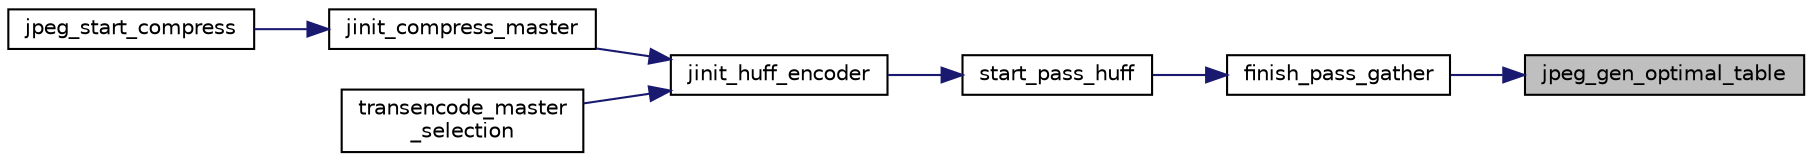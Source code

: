 digraph "jpeg_gen_optimal_table"
{
 // LATEX_PDF_SIZE
  bgcolor="transparent";
  edge [fontname="Helvetica",fontsize="10",labelfontname="Helvetica",labelfontsize="10"];
  node [fontname="Helvetica",fontsize="10",shape=record];
  rankdir="RL";
  Node290 [label="jpeg_gen_optimal_table",height=0.2,width=0.4,color="black", fillcolor="grey75", style="filled", fontcolor="black",tooltip=" "];
  Node290 -> Node291 [dir="back",color="midnightblue",fontsize="10",style="solid"];
  Node291 [label="finish_pass_gather",height=0.2,width=0.4,color="black",URL="$jchuff_8c.html#a92d1ffa5f916814234009ccd220ef6da",tooltip=" "];
  Node291 -> Node292 [dir="back",color="midnightblue",fontsize="10",style="solid"];
  Node292 [label="start_pass_huff",height=0.2,width=0.4,color="black",URL="$jchuff_8c.html#ae80a7c97813173a2069266702346eb9f",tooltip=" "];
  Node292 -> Node293 [dir="back",color="midnightblue",fontsize="10",style="solid"];
  Node293 [label="jinit_huff_encoder",height=0.2,width=0.4,color="black",URL="$jchuff_8c.html#a77341cca2feceb164c104fdf8b79756b",tooltip=" "];
  Node293 -> Node294 [dir="back",color="midnightblue",fontsize="10",style="solid"];
  Node294 [label="jinit_compress_master",height=0.2,width=0.4,color="black",URL="$jcinit_8c.html#a9b434908559c6849283fcac944250b3b",tooltip=" "];
  Node294 -> Node295 [dir="back",color="midnightblue",fontsize="10",style="solid"];
  Node295 [label="jpeg_start_compress",height=0.2,width=0.4,color="black",URL="$jcapistd_8c.html#aacff7627af44bc9457601ba15577162d",tooltip=" "];
  Node293 -> Node296 [dir="back",color="midnightblue",fontsize="10",style="solid"];
  Node296 [label="transencode_master\l_selection",height=0.2,width=0.4,color="black",URL="$jctrans_8c.html#ae87fac6bd08f4b513d2f7f5629586733",tooltip=" "];
}
